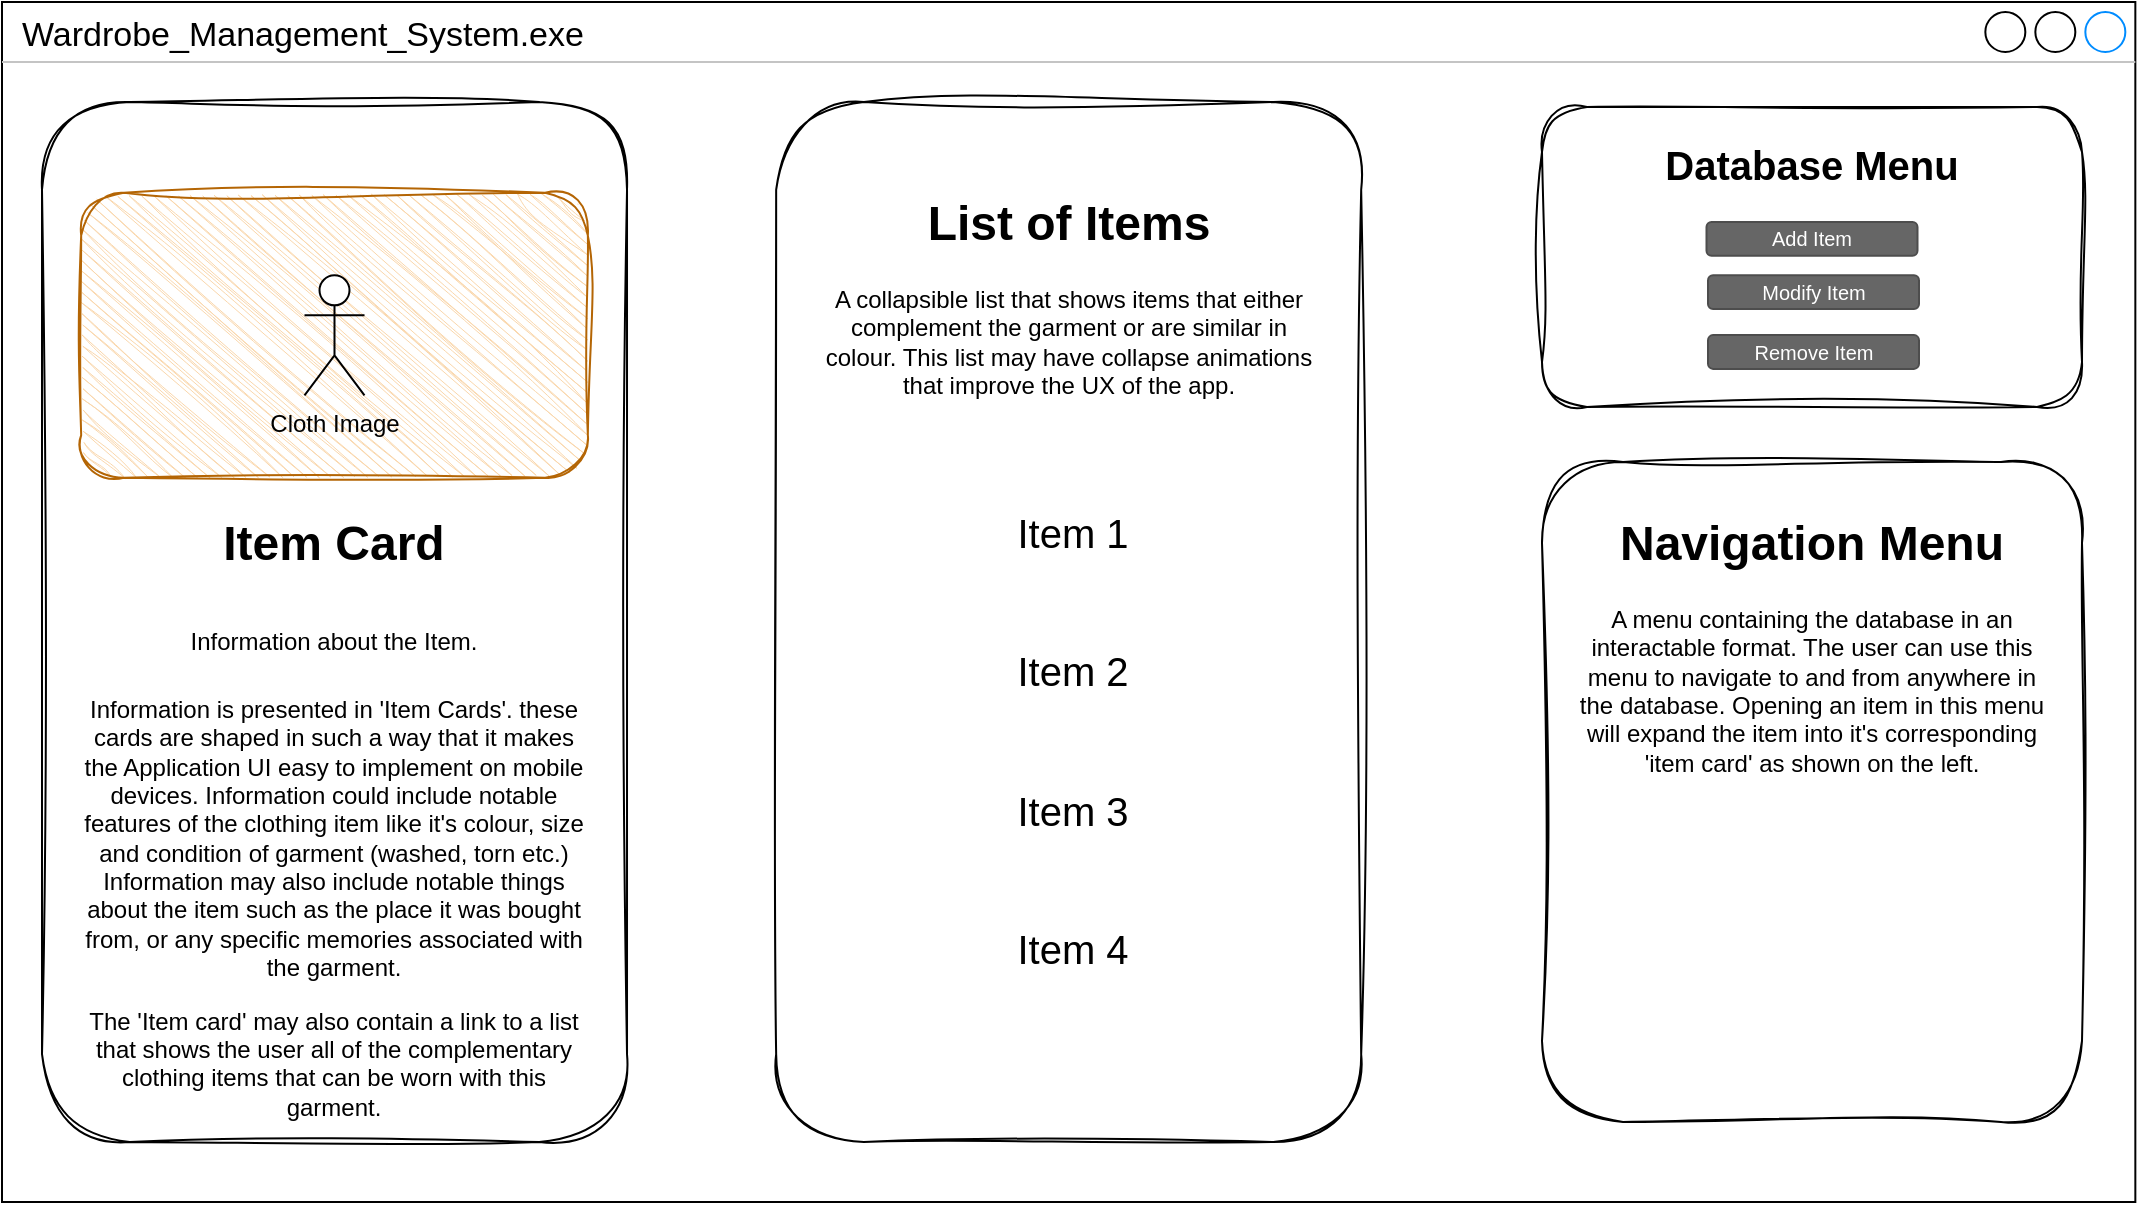 <mxfile version="26.0.5">
  <diagram name="Page-1" id="J4vYZRwt6Xu5VwuNVO-G">
    <mxGraphModel dx="1235" dy="668" grid="1" gridSize="10" guides="1" tooltips="1" connect="1" arrows="1" fold="1" page="1" pageScale="1" pageWidth="827" pageHeight="1169" math="0" shadow="0">
      <root>
        <mxCell id="0" />
        <mxCell id="1" parent="0" />
        <mxCell id="fpxUoqVimQn8PWo8fEQZ-1" value="Wardrobe_Management_System.exe" style="strokeWidth=1;shadow=0;dashed=0;align=center;html=1;shape=mxgraph.mockup.containers.window;align=left;verticalAlign=top;spacingLeft=8;strokeColor2=#008cff;strokeColor3=#c4c4c4;mainText=;fontSize=17;labelBackgroundColor=none;whiteSpace=wrap;aspect=fixed;fillColor=none;" vertex="1" parent="1">
          <mxGeometry x="160" y="40" width="1066.67" height="600" as="geometry" />
        </mxCell>
        <mxCell id="fpxUoqVimQn8PWo8fEQZ-5" value="" style="rounded=1;whiteSpace=wrap;html=1;fillStyle=auto;fillColor=#FFFFFF;shadow=0;sketch=1;curveFitting=1;jiggle=2;aspect=fixed;" vertex="1" parent="1">
          <mxGeometry x="180" y="90" width="292.51" height="520" as="geometry" />
        </mxCell>
        <mxCell id="fpxUoqVimQn8PWo8fEQZ-6" value="" style="rounded=1;whiteSpace=wrap;html=1;fillStyle=auto;fillColor=#fad7ac;shadow=0;sketch=1;curveFitting=1;jiggle=2;aspect=fixed;rotation=90;strokeColor=#b46504;" vertex="1" parent="1">
          <mxGeometry x="255" y="80.0" width="142.51" height="253.34" as="geometry" />
        </mxCell>
        <mxCell id="fpxUoqVimQn8PWo8fEQZ-7" value="Cloth Image" style="shape=umlActor;verticalLabelPosition=bottom;verticalAlign=top;html=1;outlineConnect=0;" vertex="1" parent="1">
          <mxGeometry x="311.25" y="176.67" width="30" height="60" as="geometry" />
        </mxCell>
        <mxCell id="fpxUoqVimQn8PWo8fEQZ-9" value="&lt;h1 style=&quot;margin-top: 0px;&quot;&gt;&lt;span style=&quot;background-color: transparent; color: light-dark(rgb(0, 0, 0), rgb(255, 255, 255)); font-size: 24px;&quot;&gt;Item Card&lt;/span&gt;&lt;/h1&gt;&lt;h1 style=&quot;margin-top: 0px;&quot;&gt;&lt;span style=&quot;background-color: transparent; color: light-dark(rgb(0, 0, 0), rgb(255, 255, 255)); font-size: 12px; font-weight: normal;&quot;&gt;Information about the Item.&lt;/span&gt;&lt;/h1&gt;&lt;p&gt;Information is presented in &#39;Item Cards&#39;. these cards are shaped in such a way that it makes the Application UI easy to implement on mobile devices. Information could include notable features of the clothing item like it&#39;s colour, size and condition of garment (washed, torn etc.) Information may also include notable things about the item such as the place it was bought from, or any specific memories associated with the garment.&lt;/p&gt;&lt;p&gt;The &#39;Item card&#39; may also contain a link to a list that shows the user all of the complementary clothing items that can be worn with this garment.&lt;/p&gt;" style="text;html=1;whiteSpace=wrap;overflow=hidden;rounded=0;align=center;" vertex="1" parent="1">
          <mxGeometry x="199.38" y="290" width="253.74" height="310" as="geometry" />
        </mxCell>
        <mxCell id="fpxUoqVimQn8PWo8fEQZ-10" value="" style="rounded=1;whiteSpace=wrap;html=1;fillStyle=auto;fillColor=#FFFFFF;shadow=0;sketch=1;curveFitting=1;jiggle=2;aspect=fixed;" vertex="1" parent="1">
          <mxGeometry x="547.08" y="90" width="292.51" height="520" as="geometry" />
        </mxCell>
        <mxCell id="fpxUoqVimQn8PWo8fEQZ-11" value="&lt;h1 style=&quot;margin-top: 0px;&quot;&gt;List of Items&lt;/h1&gt;&lt;p&gt;A collapsible list that shows items that either complement the garment or are similar in colour. This list may have collapse animations that improve the UX of the app.&lt;/p&gt;" style="text;html=1;whiteSpace=wrap;overflow=hidden;rounded=0;align=center;" vertex="1" parent="1">
          <mxGeometry x="566.83" y="130" width="253" height="170" as="geometry" />
        </mxCell>
        <mxCell id="fpxUoqVimQn8PWo8fEQZ-12" value="" style="shape=table;startSize=0;container=1;collapsible=0;childLayout=tableLayout;fontSize=11;fillColor=none;strokeColor=none;align=center;" vertex="1" parent="1">
          <mxGeometry x="628.33" y="270" width="130" height="277" as="geometry" />
        </mxCell>
        <mxCell id="fpxUoqVimQn8PWo8fEQZ-13" value="" style="shape=tableRow;horizontal=0;startSize=0;swimlaneHead=0;swimlaneBody=0;strokeColor=inherit;top=0;left=0;bottom=0;right=0;collapsible=0;dropTarget=0;fillColor=none;points=[[0,0.5],[1,0.5]];portConstraint=eastwest;fontSize=20;align=center;fontStyle=2;labelBorderColor=none;textShadow=0;" vertex="1" parent="fpxUoqVimQn8PWo8fEQZ-12">
          <mxGeometry width="130" height="69" as="geometry" />
        </mxCell>
        <mxCell id="fpxUoqVimQn8PWo8fEQZ-14" value="Item 1" style="shape=partialRectangle;html=1;whiteSpace=wrap;connectable=0;strokeColor=inherit;overflow=hidden;fillColor=none;top=0;left=0;bottom=0;right=0;pointerEvents=1;fontSize=20;align=center;spacingLeft=5;fontStyle=0;labelBorderColor=none;textShadow=0;" vertex="1" parent="fpxUoqVimQn8PWo8fEQZ-13">
          <mxGeometry width="130" height="69" as="geometry">
            <mxRectangle width="130" height="69" as="alternateBounds" />
          </mxGeometry>
        </mxCell>
        <mxCell id="fpxUoqVimQn8PWo8fEQZ-15" value="" style="shape=tableRow;horizontal=0;startSize=0;swimlaneHead=0;swimlaneBody=0;strokeColor=inherit;top=0;left=0;bottom=0;right=0;collapsible=0;dropTarget=0;fillColor=none;points=[[0,0.5],[1,0.5]];portConstraint=eastwest;fontSize=20;align=center;fontStyle=2;labelBorderColor=none;textShadow=0;" vertex="1" parent="fpxUoqVimQn8PWo8fEQZ-12">
          <mxGeometry y="69" width="130" height="70" as="geometry" />
        </mxCell>
        <mxCell id="fpxUoqVimQn8PWo8fEQZ-16" value="Item 2" style="shape=partialRectangle;html=1;whiteSpace=wrap;connectable=0;strokeColor=inherit;overflow=hidden;fillColor=none;top=0;left=0;bottom=0;right=0;pointerEvents=1;fontSize=20;align=center;spacingLeft=5;fontStyle=0;labelBorderColor=none;textShadow=0;" vertex="1" parent="fpxUoqVimQn8PWo8fEQZ-15">
          <mxGeometry width="130" height="70" as="geometry">
            <mxRectangle width="130" height="70" as="alternateBounds" />
          </mxGeometry>
        </mxCell>
        <mxCell id="fpxUoqVimQn8PWo8fEQZ-17" value="" style="shape=tableRow;horizontal=0;startSize=0;swimlaneHead=0;swimlaneBody=0;strokeColor=inherit;top=0;left=0;bottom=0;right=0;collapsible=0;dropTarget=0;fillColor=none;points=[[0,0.5],[1,0.5]];portConstraint=eastwest;fontSize=20;align=center;fontStyle=2;labelBorderColor=none;textShadow=0;" vertex="1" parent="fpxUoqVimQn8PWo8fEQZ-12">
          <mxGeometry y="139" width="130" height="69" as="geometry" />
        </mxCell>
        <mxCell id="fpxUoqVimQn8PWo8fEQZ-18" value="Item 3" style="shape=partialRectangle;html=1;whiteSpace=wrap;connectable=0;strokeColor=inherit;overflow=hidden;fillColor=none;top=0;left=0;bottom=0;right=0;pointerEvents=1;fontSize=20;align=center;spacingLeft=5;fontStyle=0;labelBorderColor=none;textShadow=0;" vertex="1" parent="fpxUoqVimQn8PWo8fEQZ-17">
          <mxGeometry width="130" height="69" as="geometry">
            <mxRectangle width="130" height="69" as="alternateBounds" />
          </mxGeometry>
        </mxCell>
        <mxCell id="fpxUoqVimQn8PWo8fEQZ-19" style="shape=tableRow;horizontal=0;startSize=0;swimlaneHead=0;swimlaneBody=0;strokeColor=inherit;top=0;left=0;bottom=0;right=0;collapsible=0;dropTarget=0;fillColor=none;points=[[0,0.5],[1,0.5]];portConstraint=eastwest;fontSize=20;align=center;fontStyle=2;labelBorderColor=none;textShadow=0;" vertex="1" parent="fpxUoqVimQn8PWo8fEQZ-12">
          <mxGeometry y="208" width="130" height="69" as="geometry" />
        </mxCell>
        <mxCell id="fpxUoqVimQn8PWo8fEQZ-20" value="Item 4" style="shape=partialRectangle;html=1;whiteSpace=wrap;connectable=0;strokeColor=inherit;overflow=hidden;fillColor=none;top=0;left=0;bottom=0;right=0;pointerEvents=1;fontSize=20;align=center;spacingLeft=5;fontStyle=0;labelBorderColor=none;textShadow=0;" vertex="1" parent="fpxUoqVimQn8PWo8fEQZ-19">
          <mxGeometry width="130" height="69" as="geometry">
            <mxRectangle width="130" height="69" as="alternateBounds" />
          </mxGeometry>
        </mxCell>
        <mxCell id="fpxUoqVimQn8PWo8fEQZ-21" value="" style="rounded=1;whiteSpace=wrap;html=1;fillStyle=auto;fillColor=#FFFFFF;shadow=0;sketch=1;curveFitting=1;jiggle=2;" vertex="1" parent="1">
          <mxGeometry x="930" y="270" width="270" height="330" as="geometry" />
        </mxCell>
        <mxCell id="fpxUoqVimQn8PWo8fEQZ-22" value="&lt;h1 style=&quot;margin-top: 0px;&quot;&gt;Navigation Menu&lt;/h1&gt;&lt;p&gt;A menu containing the database in an interactable format. The user can use this menu to navigate to and from anywhere in the database. Opening an item in this menu will expand the item into it&#39;s corresponding &#39;item card&#39; as shown on the left.&lt;/p&gt;" style="text;html=1;whiteSpace=wrap;overflow=hidden;rounded=0;align=center;aspect=fixed;" vertex="1" parent="1">
          <mxGeometry x="945" y="290" width="240" height="160" as="geometry" />
        </mxCell>
        <mxCell id="fpxUoqVimQn8PWo8fEQZ-23" value="" style="rounded=1;whiteSpace=wrap;html=1;fillStyle=auto;fillColor=#FFFFFF;shadow=0;sketch=1;curveFitting=1;jiggle=2;" vertex="1" parent="1">
          <mxGeometry x="930" y="92.5" width="270" height="150" as="geometry" />
        </mxCell>
        <mxCell id="fpxUoqVimQn8PWo8fEQZ-24" value="&lt;h1 style=&quot;margin-top: 0px;&quot;&gt;Database Menu&lt;/h1&gt;" style="text;html=1;overflow=hidden;rounded=0;spacing=0;whiteSpace=wrap;fontSize=10;align=center;" vertex="1" parent="1">
          <mxGeometry x="975" y="105" width="180" height="125" as="geometry" />
        </mxCell>
        <mxCell id="fpxUoqVimQn8PWo8fEQZ-26" value="Add Item" style="rounded=1;html=1;shadow=0;dashed=0;whiteSpace=wrap;fontSize=10;fillColor=#666666;align=center;strokeColor=#4D4D4D;fontColor=#ffffff;" vertex="1" parent="1">
          <mxGeometry x="1012.25" y="150" width="105.5" height="16.88" as="geometry" />
        </mxCell>
        <mxCell id="fpxUoqVimQn8PWo8fEQZ-27" value="Modify Item" style="rounded=1;html=1;shadow=0;dashed=0;whiteSpace=wrap;fontSize=10;fillColor=#666666;align=center;strokeColor=#4D4D4D;fontColor=#ffffff;" vertex="1" parent="1">
          <mxGeometry x="1013" y="176.67" width="105.5" height="16.88" as="geometry" />
        </mxCell>
        <mxCell id="fpxUoqVimQn8PWo8fEQZ-28" value="Remove Item" style="rounded=1;html=1;shadow=0;dashed=0;whiteSpace=wrap;fontSize=10;fillColor=#666666;align=center;strokeColor=#4D4D4D;fontColor=#ffffff;" vertex="1" parent="1">
          <mxGeometry x="1013" y="206.56" width="105.5" height="16.88" as="geometry" />
        </mxCell>
      </root>
    </mxGraphModel>
  </diagram>
</mxfile>

